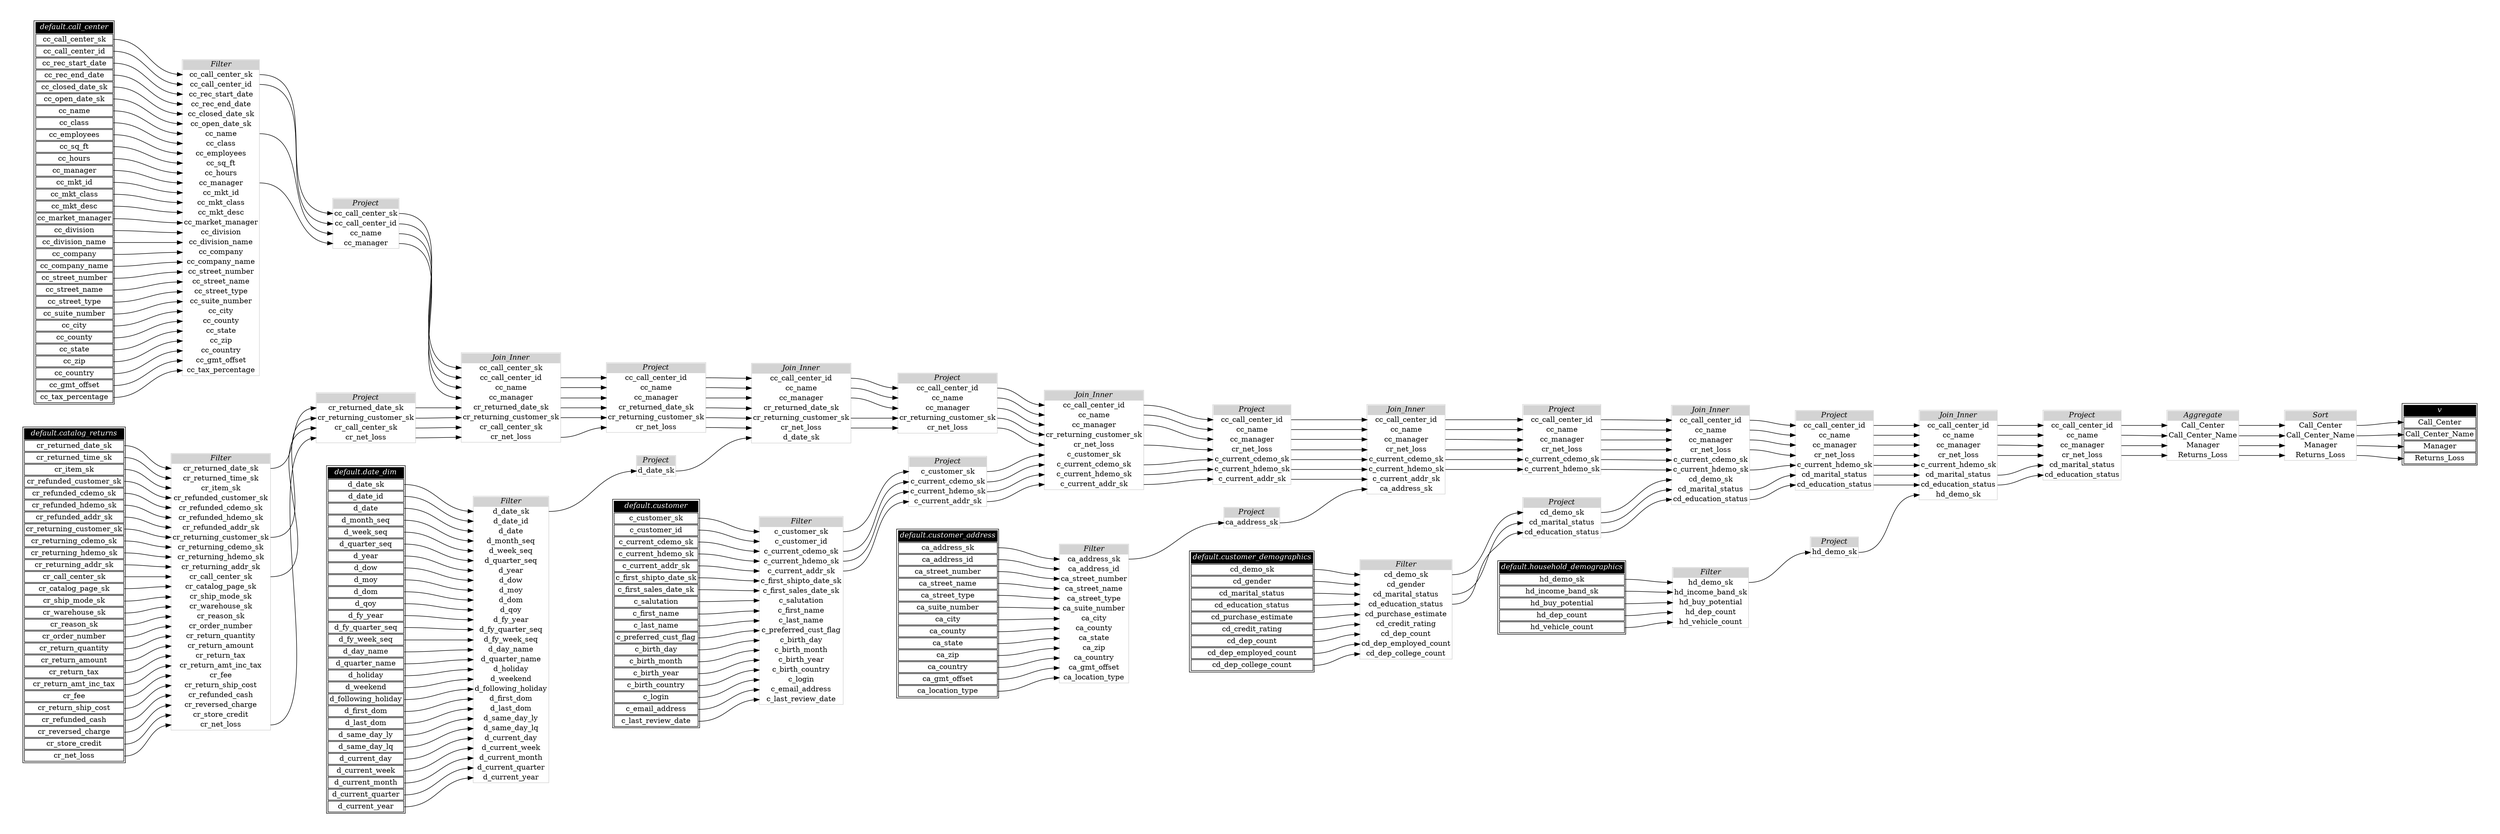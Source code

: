 // Automatically generated by TPCDSFlowTestSuite


digraph {
  graph [pad="0.5" nodesep="0.5" ranksep="1" fontname="Helvetica" rankdir=LR];
  node [shape=plaintext]

  
"Aggregate_0264109" [label=<
<table color="lightgray" border="1" cellborder="0" cellspacing="0">
  <tr><td bgcolor="lightgray" port="nodeName"><i>Aggregate</i></td></tr>
  <tr><td port="0">Call_Center</td></tr>
<tr><td port="1">Call_Center_Name</td></tr>
<tr><td port="2">Manager</td></tr>
<tr><td port="3">Returns_Loss</td></tr>
</table>>];
     

"Filter_1634d13" [label=<
<table color="lightgray" border="1" cellborder="0" cellspacing="0">
  <tr><td bgcolor="lightgray" port="nodeName"><i>Filter</i></td></tr>
  <tr><td port="0">cr_returned_date_sk</td></tr>
<tr><td port="1">cr_returned_time_sk</td></tr>
<tr><td port="2">cr_item_sk</td></tr>
<tr><td port="3">cr_refunded_customer_sk</td></tr>
<tr><td port="4">cr_refunded_cdemo_sk</td></tr>
<tr><td port="5">cr_refunded_hdemo_sk</td></tr>
<tr><td port="6">cr_refunded_addr_sk</td></tr>
<tr><td port="7">cr_returning_customer_sk</td></tr>
<tr><td port="8">cr_returning_cdemo_sk</td></tr>
<tr><td port="9">cr_returning_hdemo_sk</td></tr>
<tr><td port="10">cr_returning_addr_sk</td></tr>
<tr><td port="11">cr_call_center_sk</td></tr>
<tr><td port="12">cr_catalog_page_sk</td></tr>
<tr><td port="13">cr_ship_mode_sk</td></tr>
<tr><td port="14">cr_warehouse_sk</td></tr>
<tr><td port="15">cr_reason_sk</td></tr>
<tr><td port="16">cr_order_number</td></tr>
<tr><td port="17">cr_return_quantity</td></tr>
<tr><td port="18">cr_return_amount</td></tr>
<tr><td port="19">cr_return_tax</td></tr>
<tr><td port="20">cr_return_amt_inc_tax</td></tr>
<tr><td port="21">cr_fee</td></tr>
<tr><td port="22">cr_return_ship_cost</td></tr>
<tr><td port="23">cr_refunded_cash</td></tr>
<tr><td port="24">cr_reversed_charge</td></tr>
<tr><td port="25">cr_store_credit</td></tr>
<tr><td port="26">cr_net_loss</td></tr>
</table>>];
     

"Filter_45ba099" [label=<
<table color="lightgray" border="1" cellborder="0" cellspacing="0">
  <tr><td bgcolor="lightgray" port="nodeName"><i>Filter</i></td></tr>
  <tr><td port="0">ca_address_sk</td></tr>
<tr><td port="1">ca_address_id</td></tr>
<tr><td port="2">ca_street_number</td></tr>
<tr><td port="3">ca_street_name</td></tr>
<tr><td port="4">ca_street_type</td></tr>
<tr><td port="5">ca_suite_number</td></tr>
<tr><td port="6">ca_city</td></tr>
<tr><td port="7">ca_county</td></tr>
<tr><td port="8">ca_state</td></tr>
<tr><td port="9">ca_zip</td></tr>
<tr><td port="10">ca_country</td></tr>
<tr><td port="11">ca_gmt_offset</td></tr>
<tr><td port="12">ca_location_type</td></tr>
</table>>];
     

"Filter_4f0bfdb" [label=<
<table color="lightgray" border="1" cellborder="0" cellspacing="0">
  <tr><td bgcolor="lightgray" port="nodeName"><i>Filter</i></td></tr>
  <tr><td port="0">hd_demo_sk</td></tr>
<tr><td port="1">hd_income_band_sk</td></tr>
<tr><td port="2">hd_buy_potential</td></tr>
<tr><td port="3">hd_dep_count</td></tr>
<tr><td port="4">hd_vehicle_count</td></tr>
</table>>];
     

"Filter_5ec5653" [label=<
<table color="lightgray" border="1" cellborder="0" cellspacing="0">
  <tr><td bgcolor="lightgray" port="nodeName"><i>Filter</i></td></tr>
  <tr><td port="0">cc_call_center_sk</td></tr>
<tr><td port="1">cc_call_center_id</td></tr>
<tr><td port="2">cc_rec_start_date</td></tr>
<tr><td port="3">cc_rec_end_date</td></tr>
<tr><td port="4">cc_closed_date_sk</td></tr>
<tr><td port="5">cc_open_date_sk</td></tr>
<tr><td port="6">cc_name</td></tr>
<tr><td port="7">cc_class</td></tr>
<tr><td port="8">cc_employees</td></tr>
<tr><td port="9">cc_sq_ft</td></tr>
<tr><td port="10">cc_hours</td></tr>
<tr><td port="11">cc_manager</td></tr>
<tr><td port="12">cc_mkt_id</td></tr>
<tr><td port="13">cc_mkt_class</td></tr>
<tr><td port="14">cc_mkt_desc</td></tr>
<tr><td port="15">cc_market_manager</td></tr>
<tr><td port="16">cc_division</td></tr>
<tr><td port="17">cc_division_name</td></tr>
<tr><td port="18">cc_company</td></tr>
<tr><td port="19">cc_company_name</td></tr>
<tr><td port="20">cc_street_number</td></tr>
<tr><td port="21">cc_street_name</td></tr>
<tr><td port="22">cc_street_type</td></tr>
<tr><td port="23">cc_suite_number</td></tr>
<tr><td port="24">cc_city</td></tr>
<tr><td port="25">cc_county</td></tr>
<tr><td port="26">cc_state</td></tr>
<tr><td port="27">cc_zip</td></tr>
<tr><td port="28">cc_country</td></tr>
<tr><td port="29">cc_gmt_offset</td></tr>
<tr><td port="30">cc_tax_percentage</td></tr>
</table>>];
     

"Filter_78e2da9" [label=<
<table color="lightgray" border="1" cellborder="0" cellspacing="0">
  <tr><td bgcolor="lightgray" port="nodeName"><i>Filter</i></td></tr>
  <tr><td port="0">c_customer_sk</td></tr>
<tr><td port="1">c_customer_id</td></tr>
<tr><td port="2">c_current_cdemo_sk</td></tr>
<tr><td port="3">c_current_hdemo_sk</td></tr>
<tr><td port="4">c_current_addr_sk</td></tr>
<tr><td port="5">c_first_shipto_date_sk</td></tr>
<tr><td port="6">c_first_sales_date_sk</td></tr>
<tr><td port="7">c_salutation</td></tr>
<tr><td port="8">c_first_name</td></tr>
<tr><td port="9">c_last_name</td></tr>
<tr><td port="10">c_preferred_cust_flag</td></tr>
<tr><td port="11">c_birth_day</td></tr>
<tr><td port="12">c_birth_month</td></tr>
<tr><td port="13">c_birth_year</td></tr>
<tr><td port="14">c_birth_country</td></tr>
<tr><td port="15">c_login</td></tr>
<tr><td port="16">c_email_address</td></tr>
<tr><td port="17">c_last_review_date</td></tr>
</table>>];
     

"Filter_7a31b2b" [label=<
<table color="lightgray" border="1" cellborder="0" cellspacing="0">
  <tr><td bgcolor="lightgray" port="nodeName"><i>Filter</i></td></tr>
  <tr><td port="0">cd_demo_sk</td></tr>
<tr><td port="1">cd_gender</td></tr>
<tr><td port="2">cd_marital_status</td></tr>
<tr><td port="3">cd_education_status</td></tr>
<tr><td port="4">cd_purchase_estimate</td></tr>
<tr><td port="5">cd_credit_rating</td></tr>
<tr><td port="6">cd_dep_count</td></tr>
<tr><td port="7">cd_dep_employed_count</td></tr>
<tr><td port="8">cd_dep_college_count</td></tr>
</table>>];
     

"Filter_b9e21e7" [label=<
<table color="lightgray" border="1" cellborder="0" cellspacing="0">
  <tr><td bgcolor="lightgray" port="nodeName"><i>Filter</i></td></tr>
  <tr><td port="0">d_date_sk</td></tr>
<tr><td port="1">d_date_id</td></tr>
<tr><td port="2">d_date</td></tr>
<tr><td port="3">d_month_seq</td></tr>
<tr><td port="4">d_week_seq</td></tr>
<tr><td port="5">d_quarter_seq</td></tr>
<tr><td port="6">d_year</td></tr>
<tr><td port="7">d_dow</td></tr>
<tr><td port="8">d_moy</td></tr>
<tr><td port="9">d_dom</td></tr>
<tr><td port="10">d_qoy</td></tr>
<tr><td port="11">d_fy_year</td></tr>
<tr><td port="12">d_fy_quarter_seq</td></tr>
<tr><td port="13">d_fy_week_seq</td></tr>
<tr><td port="14">d_day_name</td></tr>
<tr><td port="15">d_quarter_name</td></tr>
<tr><td port="16">d_holiday</td></tr>
<tr><td port="17">d_weekend</td></tr>
<tr><td port="18">d_following_holiday</td></tr>
<tr><td port="19">d_first_dom</td></tr>
<tr><td port="20">d_last_dom</td></tr>
<tr><td port="21">d_same_day_ly</td></tr>
<tr><td port="22">d_same_day_lq</td></tr>
<tr><td port="23">d_current_day</td></tr>
<tr><td port="24">d_current_week</td></tr>
<tr><td port="25">d_current_month</td></tr>
<tr><td port="26">d_current_quarter</td></tr>
<tr><td port="27">d_current_year</td></tr>
</table>>];
     

"Join_Inner_0d59688" [label=<
<table color="lightgray" border="1" cellborder="0" cellspacing="0">
  <tr><td bgcolor="lightgray" port="nodeName"><i>Join_Inner</i></td></tr>
  <tr><td port="0">cc_call_center_id</td></tr>
<tr><td port="1">cc_name</td></tr>
<tr><td port="2">cc_manager</td></tr>
<tr><td port="3">cr_returning_customer_sk</td></tr>
<tr><td port="4">cr_net_loss</td></tr>
<tr><td port="5">c_customer_sk</td></tr>
<tr><td port="6">c_current_cdemo_sk</td></tr>
<tr><td port="7">c_current_hdemo_sk</td></tr>
<tr><td port="8">c_current_addr_sk</td></tr>
</table>>];
     

"Join_Inner_2862f16" [label=<
<table color="lightgray" border="1" cellborder="0" cellspacing="0">
  <tr><td bgcolor="lightgray" port="nodeName"><i>Join_Inner</i></td></tr>
  <tr><td port="0">cc_call_center_id</td></tr>
<tr><td port="1">cc_name</td></tr>
<tr><td port="2">cc_manager</td></tr>
<tr><td port="3">cr_net_loss</td></tr>
<tr><td port="4">c_current_hdemo_sk</td></tr>
<tr><td port="5">cd_marital_status</td></tr>
<tr><td port="6">cd_education_status</td></tr>
<tr><td port="7">hd_demo_sk</td></tr>
</table>>];
     

"Join_Inner_36c38cb" [label=<
<table color="lightgray" border="1" cellborder="0" cellspacing="0">
  <tr><td bgcolor="lightgray" port="nodeName"><i>Join_Inner</i></td></tr>
  <tr><td port="0">cc_call_center_id</td></tr>
<tr><td port="1">cc_name</td></tr>
<tr><td port="2">cc_manager</td></tr>
<tr><td port="3">cr_net_loss</td></tr>
<tr><td port="4">c_current_cdemo_sk</td></tr>
<tr><td port="5">c_current_hdemo_sk</td></tr>
<tr><td port="6">cd_demo_sk</td></tr>
<tr><td port="7">cd_marital_status</td></tr>
<tr><td port="8">cd_education_status</td></tr>
</table>>];
     

"Join_Inner_7b4dc1e" [label=<
<table color="lightgray" border="1" cellborder="0" cellspacing="0">
  <tr><td bgcolor="lightgray" port="nodeName"><i>Join_Inner</i></td></tr>
  <tr><td port="0">cc_call_center_id</td></tr>
<tr><td port="1">cc_name</td></tr>
<tr><td port="2">cc_manager</td></tr>
<tr><td port="3">cr_net_loss</td></tr>
<tr><td port="4">c_current_cdemo_sk</td></tr>
<tr><td port="5">c_current_hdemo_sk</td></tr>
<tr><td port="6">c_current_addr_sk</td></tr>
<tr><td port="7">ca_address_sk</td></tr>
</table>>];
     

"Join_Inner_8f0c2de" [label=<
<table color="lightgray" border="1" cellborder="0" cellspacing="0">
  <tr><td bgcolor="lightgray" port="nodeName"><i>Join_Inner</i></td></tr>
  <tr><td port="0">cc_call_center_sk</td></tr>
<tr><td port="1">cc_call_center_id</td></tr>
<tr><td port="2">cc_name</td></tr>
<tr><td port="3">cc_manager</td></tr>
<tr><td port="4">cr_returned_date_sk</td></tr>
<tr><td port="5">cr_returning_customer_sk</td></tr>
<tr><td port="6">cr_call_center_sk</td></tr>
<tr><td port="7">cr_net_loss</td></tr>
</table>>];
     

"Join_Inner_def7a7f" [label=<
<table color="lightgray" border="1" cellborder="0" cellspacing="0">
  <tr><td bgcolor="lightgray" port="nodeName"><i>Join_Inner</i></td></tr>
  <tr><td port="0">cc_call_center_id</td></tr>
<tr><td port="1">cc_name</td></tr>
<tr><td port="2">cc_manager</td></tr>
<tr><td port="3">cr_returned_date_sk</td></tr>
<tr><td port="4">cr_returning_customer_sk</td></tr>
<tr><td port="5">cr_net_loss</td></tr>
<tr><td port="6">d_date_sk</td></tr>
</table>>];
     

"Project_118fc36" [label=<
<table color="lightgray" border="1" cellborder="0" cellspacing="0">
  <tr><td bgcolor="lightgray" port="nodeName"><i>Project</i></td></tr>
  <tr><td port="0">cc_call_center_id</td></tr>
<tr><td port="1">cc_name</td></tr>
<tr><td port="2">cc_manager</td></tr>
<tr><td port="3">cr_net_loss</td></tr>
<tr><td port="4">c_current_hdemo_sk</td></tr>
<tr><td port="5">cd_marital_status</td></tr>
<tr><td port="6">cd_education_status</td></tr>
</table>>];
     

"Project_1a13787" [label=<
<table color="lightgray" border="1" cellborder="0" cellspacing="0">
  <tr><td bgcolor="lightgray" port="nodeName"><i>Project</i></td></tr>
  <tr><td port="0">cc_call_center_id</td></tr>
<tr><td port="1">cc_name</td></tr>
<tr><td port="2">cc_manager</td></tr>
<tr><td port="3">cr_net_loss</td></tr>
<tr><td port="4">c_current_cdemo_sk</td></tr>
<tr><td port="5">c_current_hdemo_sk</td></tr>
</table>>];
     

"Project_21682db" [label=<
<table color="lightgray" border="1" cellborder="0" cellspacing="0">
  <tr><td bgcolor="lightgray" port="nodeName"><i>Project</i></td></tr>
  <tr><td port="0">cc_call_center_id</td></tr>
<tr><td port="1">cc_name</td></tr>
<tr><td port="2">cc_manager</td></tr>
<tr><td port="3">cr_net_loss</td></tr>
<tr><td port="4">c_current_cdemo_sk</td></tr>
<tr><td port="5">c_current_hdemo_sk</td></tr>
<tr><td port="6">c_current_addr_sk</td></tr>
</table>>];
     

"Project_2e2f52d" [label=<
<table color="lightgray" border="1" cellborder="0" cellspacing="0">
  <tr><td bgcolor="lightgray" port="nodeName"><i>Project</i></td></tr>
  <tr><td port="0">d_date_sk</td></tr>
</table>>];
     

"Project_3afa4ab" [label=<
<table color="lightgray" border="1" cellborder="0" cellspacing="0">
  <tr><td bgcolor="lightgray" port="nodeName"><i>Project</i></td></tr>
  <tr><td port="0">cc_call_center_id</td></tr>
<tr><td port="1">cc_name</td></tr>
<tr><td port="2">cc_manager</td></tr>
<tr><td port="3">cr_returned_date_sk</td></tr>
<tr><td port="4">cr_returning_customer_sk</td></tr>
<tr><td port="5">cr_net_loss</td></tr>
</table>>];
     

"Project_6776049" [label=<
<table color="lightgray" border="1" cellborder="0" cellspacing="0">
  <tr><td bgcolor="lightgray" port="nodeName"><i>Project</i></td></tr>
  <tr><td port="0">cc_call_center_id</td></tr>
<tr><td port="1">cc_name</td></tr>
<tr><td port="2">cc_manager</td></tr>
<tr><td port="3">cr_net_loss</td></tr>
<tr><td port="4">cd_marital_status</td></tr>
<tr><td port="5">cd_education_status</td></tr>
</table>>];
     

"Project_73c7f42" [label=<
<table color="lightgray" border="1" cellborder="0" cellspacing="0">
  <tr><td bgcolor="lightgray" port="nodeName"><i>Project</i></td></tr>
  <tr><td port="0">cc_call_center_id</td></tr>
<tr><td port="1">cc_name</td></tr>
<tr><td port="2">cc_manager</td></tr>
<tr><td port="3">cr_returning_customer_sk</td></tr>
<tr><td port="4">cr_net_loss</td></tr>
</table>>];
     

"Project_89057e4" [label=<
<table color="lightgray" border="1" cellborder="0" cellspacing="0">
  <tr><td bgcolor="lightgray" port="nodeName"><i>Project</i></td></tr>
  <tr><td port="0">ca_address_sk</td></tr>
</table>>];
     

"Project_9862a3a" [label=<
<table color="lightgray" border="1" cellborder="0" cellspacing="0">
  <tr><td bgcolor="lightgray" port="nodeName"><i>Project</i></td></tr>
  <tr><td port="0">cd_demo_sk</td></tr>
<tr><td port="1">cd_marital_status</td></tr>
<tr><td port="2">cd_education_status</td></tr>
</table>>];
     

"Project_a8fd890" [label=<
<table color="lightgray" border="1" cellborder="0" cellspacing="0">
  <tr><td bgcolor="lightgray" port="nodeName"><i>Project</i></td></tr>
  <tr><td port="0">cc_call_center_sk</td></tr>
<tr><td port="1">cc_call_center_id</td></tr>
<tr><td port="2">cc_name</td></tr>
<tr><td port="3">cc_manager</td></tr>
</table>>];
     

"Project_ea3721a" [label=<
<table color="lightgray" border="1" cellborder="0" cellspacing="0">
  <tr><td bgcolor="lightgray" port="nodeName"><i>Project</i></td></tr>
  <tr><td port="0">cr_returned_date_sk</td></tr>
<tr><td port="1">cr_returning_customer_sk</td></tr>
<tr><td port="2">cr_call_center_sk</td></tr>
<tr><td port="3">cr_net_loss</td></tr>
</table>>];
     

"Project_f1d15e2" [label=<
<table color="lightgray" border="1" cellborder="0" cellspacing="0">
  <tr><td bgcolor="lightgray" port="nodeName"><i>Project</i></td></tr>
  <tr><td port="0">c_customer_sk</td></tr>
<tr><td port="1">c_current_cdemo_sk</td></tr>
<tr><td port="2">c_current_hdemo_sk</td></tr>
<tr><td port="3">c_current_addr_sk</td></tr>
</table>>];
     

"Project_f65516b" [label=<
<table color="lightgray" border="1" cellborder="0" cellspacing="0">
  <tr><td bgcolor="lightgray" port="nodeName"><i>Project</i></td></tr>
  <tr><td port="0">hd_demo_sk</td></tr>
</table>>];
     

"Sort_9723f83" [label=<
<table color="lightgray" border="1" cellborder="0" cellspacing="0">
  <tr><td bgcolor="lightgray" port="nodeName"><i>Sort</i></td></tr>
  <tr><td port="0">Call_Center</td></tr>
<tr><td port="1">Call_Center_Name</td></tr>
<tr><td port="2">Manager</td></tr>
<tr><td port="3">Returns_Loss</td></tr>
</table>>];
     

"default.call_center" [color="black" label=<
<table>
  <tr><td bgcolor="black" port="nodeName"><i><font color="white">default.call_center</font></i></td></tr>
  <tr><td port="0">cc_call_center_sk</td></tr>
<tr><td port="1">cc_call_center_id</td></tr>
<tr><td port="2">cc_rec_start_date</td></tr>
<tr><td port="3">cc_rec_end_date</td></tr>
<tr><td port="4">cc_closed_date_sk</td></tr>
<tr><td port="5">cc_open_date_sk</td></tr>
<tr><td port="6">cc_name</td></tr>
<tr><td port="7">cc_class</td></tr>
<tr><td port="8">cc_employees</td></tr>
<tr><td port="9">cc_sq_ft</td></tr>
<tr><td port="10">cc_hours</td></tr>
<tr><td port="11">cc_manager</td></tr>
<tr><td port="12">cc_mkt_id</td></tr>
<tr><td port="13">cc_mkt_class</td></tr>
<tr><td port="14">cc_mkt_desc</td></tr>
<tr><td port="15">cc_market_manager</td></tr>
<tr><td port="16">cc_division</td></tr>
<tr><td port="17">cc_division_name</td></tr>
<tr><td port="18">cc_company</td></tr>
<tr><td port="19">cc_company_name</td></tr>
<tr><td port="20">cc_street_number</td></tr>
<tr><td port="21">cc_street_name</td></tr>
<tr><td port="22">cc_street_type</td></tr>
<tr><td port="23">cc_suite_number</td></tr>
<tr><td port="24">cc_city</td></tr>
<tr><td port="25">cc_county</td></tr>
<tr><td port="26">cc_state</td></tr>
<tr><td port="27">cc_zip</td></tr>
<tr><td port="28">cc_country</td></tr>
<tr><td port="29">cc_gmt_offset</td></tr>
<tr><td port="30">cc_tax_percentage</td></tr>
</table>>];
     

"default.catalog_returns" [color="black" label=<
<table>
  <tr><td bgcolor="black" port="nodeName"><i><font color="white">default.catalog_returns</font></i></td></tr>
  <tr><td port="0">cr_returned_date_sk</td></tr>
<tr><td port="1">cr_returned_time_sk</td></tr>
<tr><td port="2">cr_item_sk</td></tr>
<tr><td port="3">cr_refunded_customer_sk</td></tr>
<tr><td port="4">cr_refunded_cdemo_sk</td></tr>
<tr><td port="5">cr_refunded_hdemo_sk</td></tr>
<tr><td port="6">cr_refunded_addr_sk</td></tr>
<tr><td port="7">cr_returning_customer_sk</td></tr>
<tr><td port="8">cr_returning_cdemo_sk</td></tr>
<tr><td port="9">cr_returning_hdemo_sk</td></tr>
<tr><td port="10">cr_returning_addr_sk</td></tr>
<tr><td port="11">cr_call_center_sk</td></tr>
<tr><td port="12">cr_catalog_page_sk</td></tr>
<tr><td port="13">cr_ship_mode_sk</td></tr>
<tr><td port="14">cr_warehouse_sk</td></tr>
<tr><td port="15">cr_reason_sk</td></tr>
<tr><td port="16">cr_order_number</td></tr>
<tr><td port="17">cr_return_quantity</td></tr>
<tr><td port="18">cr_return_amount</td></tr>
<tr><td port="19">cr_return_tax</td></tr>
<tr><td port="20">cr_return_amt_inc_tax</td></tr>
<tr><td port="21">cr_fee</td></tr>
<tr><td port="22">cr_return_ship_cost</td></tr>
<tr><td port="23">cr_refunded_cash</td></tr>
<tr><td port="24">cr_reversed_charge</td></tr>
<tr><td port="25">cr_store_credit</td></tr>
<tr><td port="26">cr_net_loss</td></tr>
</table>>];
     

"default.customer" [color="black" label=<
<table>
  <tr><td bgcolor="black" port="nodeName"><i><font color="white">default.customer</font></i></td></tr>
  <tr><td port="0">c_customer_sk</td></tr>
<tr><td port="1">c_customer_id</td></tr>
<tr><td port="2">c_current_cdemo_sk</td></tr>
<tr><td port="3">c_current_hdemo_sk</td></tr>
<tr><td port="4">c_current_addr_sk</td></tr>
<tr><td port="5">c_first_shipto_date_sk</td></tr>
<tr><td port="6">c_first_sales_date_sk</td></tr>
<tr><td port="7">c_salutation</td></tr>
<tr><td port="8">c_first_name</td></tr>
<tr><td port="9">c_last_name</td></tr>
<tr><td port="10">c_preferred_cust_flag</td></tr>
<tr><td port="11">c_birth_day</td></tr>
<tr><td port="12">c_birth_month</td></tr>
<tr><td port="13">c_birth_year</td></tr>
<tr><td port="14">c_birth_country</td></tr>
<tr><td port="15">c_login</td></tr>
<tr><td port="16">c_email_address</td></tr>
<tr><td port="17">c_last_review_date</td></tr>
</table>>];
     

"default.customer_address" [color="black" label=<
<table>
  <tr><td bgcolor="black" port="nodeName"><i><font color="white">default.customer_address</font></i></td></tr>
  <tr><td port="0">ca_address_sk</td></tr>
<tr><td port="1">ca_address_id</td></tr>
<tr><td port="2">ca_street_number</td></tr>
<tr><td port="3">ca_street_name</td></tr>
<tr><td port="4">ca_street_type</td></tr>
<tr><td port="5">ca_suite_number</td></tr>
<tr><td port="6">ca_city</td></tr>
<tr><td port="7">ca_county</td></tr>
<tr><td port="8">ca_state</td></tr>
<tr><td port="9">ca_zip</td></tr>
<tr><td port="10">ca_country</td></tr>
<tr><td port="11">ca_gmt_offset</td></tr>
<tr><td port="12">ca_location_type</td></tr>
</table>>];
     

"default.customer_demographics" [color="black" label=<
<table>
  <tr><td bgcolor="black" port="nodeName"><i><font color="white">default.customer_demographics</font></i></td></tr>
  <tr><td port="0">cd_demo_sk</td></tr>
<tr><td port="1">cd_gender</td></tr>
<tr><td port="2">cd_marital_status</td></tr>
<tr><td port="3">cd_education_status</td></tr>
<tr><td port="4">cd_purchase_estimate</td></tr>
<tr><td port="5">cd_credit_rating</td></tr>
<tr><td port="6">cd_dep_count</td></tr>
<tr><td port="7">cd_dep_employed_count</td></tr>
<tr><td port="8">cd_dep_college_count</td></tr>
</table>>];
     

"default.date_dim" [color="black" label=<
<table>
  <tr><td bgcolor="black" port="nodeName"><i><font color="white">default.date_dim</font></i></td></tr>
  <tr><td port="0">d_date_sk</td></tr>
<tr><td port="1">d_date_id</td></tr>
<tr><td port="2">d_date</td></tr>
<tr><td port="3">d_month_seq</td></tr>
<tr><td port="4">d_week_seq</td></tr>
<tr><td port="5">d_quarter_seq</td></tr>
<tr><td port="6">d_year</td></tr>
<tr><td port="7">d_dow</td></tr>
<tr><td port="8">d_moy</td></tr>
<tr><td port="9">d_dom</td></tr>
<tr><td port="10">d_qoy</td></tr>
<tr><td port="11">d_fy_year</td></tr>
<tr><td port="12">d_fy_quarter_seq</td></tr>
<tr><td port="13">d_fy_week_seq</td></tr>
<tr><td port="14">d_day_name</td></tr>
<tr><td port="15">d_quarter_name</td></tr>
<tr><td port="16">d_holiday</td></tr>
<tr><td port="17">d_weekend</td></tr>
<tr><td port="18">d_following_holiday</td></tr>
<tr><td port="19">d_first_dom</td></tr>
<tr><td port="20">d_last_dom</td></tr>
<tr><td port="21">d_same_day_ly</td></tr>
<tr><td port="22">d_same_day_lq</td></tr>
<tr><td port="23">d_current_day</td></tr>
<tr><td port="24">d_current_week</td></tr>
<tr><td port="25">d_current_month</td></tr>
<tr><td port="26">d_current_quarter</td></tr>
<tr><td port="27">d_current_year</td></tr>
</table>>];
     

"default.household_demographics" [color="black" label=<
<table>
  <tr><td bgcolor="black" port="nodeName"><i><font color="white">default.household_demographics</font></i></td></tr>
  <tr><td port="0">hd_demo_sk</td></tr>
<tr><td port="1">hd_income_band_sk</td></tr>
<tr><td port="2">hd_buy_potential</td></tr>
<tr><td port="3">hd_dep_count</td></tr>
<tr><td port="4">hd_vehicle_count</td></tr>
</table>>];
     

"v" [color="black" label=<
<table>
  <tr><td bgcolor="black" port="nodeName"><i><font color="white">v</font></i></td></tr>
  <tr><td port="0">Call_Center</td></tr>
<tr><td port="1">Call_Center_Name</td></tr>
<tr><td port="2">Manager</td></tr>
<tr><td port="3">Returns_Loss</td></tr>
</table>>];
     
  "Aggregate_0264109":0 -> "Sort_9723f83":0;
"Aggregate_0264109":1 -> "Sort_9723f83":1;
"Aggregate_0264109":2 -> "Sort_9723f83":2;
"Aggregate_0264109":3 -> "Sort_9723f83":3;
"Filter_1634d13":0 -> "Project_ea3721a":0;
"Filter_1634d13":11 -> "Project_ea3721a":2;
"Filter_1634d13":26 -> "Project_ea3721a":3;
"Filter_1634d13":7 -> "Project_ea3721a":1;
"Filter_45ba099":0 -> "Project_89057e4":0;
"Filter_4f0bfdb":0 -> "Project_f65516b":0;
"Filter_5ec5653":0 -> "Project_a8fd890":0;
"Filter_5ec5653":1 -> "Project_a8fd890":1;
"Filter_5ec5653":11 -> "Project_a8fd890":3;
"Filter_5ec5653":6 -> "Project_a8fd890":2;
"Filter_78e2da9":0 -> "Project_f1d15e2":0;
"Filter_78e2da9":2 -> "Project_f1d15e2":1;
"Filter_78e2da9":3 -> "Project_f1d15e2":2;
"Filter_78e2da9":4 -> "Project_f1d15e2":3;
"Filter_7a31b2b":0 -> "Project_9862a3a":0;
"Filter_7a31b2b":2 -> "Project_9862a3a":1;
"Filter_7a31b2b":3 -> "Project_9862a3a":2;
"Filter_b9e21e7":0 -> "Project_2e2f52d":0;
"Join_Inner_0d59688":0 -> "Project_21682db":0;
"Join_Inner_0d59688":1 -> "Project_21682db":1;
"Join_Inner_0d59688":2 -> "Project_21682db":2;
"Join_Inner_0d59688":4 -> "Project_21682db":3;
"Join_Inner_0d59688":6 -> "Project_21682db":4;
"Join_Inner_0d59688":7 -> "Project_21682db":5;
"Join_Inner_0d59688":8 -> "Project_21682db":6;
"Join_Inner_2862f16":0 -> "Project_6776049":0;
"Join_Inner_2862f16":1 -> "Project_6776049":1;
"Join_Inner_2862f16":2 -> "Project_6776049":2;
"Join_Inner_2862f16":3 -> "Project_6776049":3;
"Join_Inner_2862f16":5 -> "Project_6776049":4;
"Join_Inner_2862f16":6 -> "Project_6776049":5;
"Join_Inner_36c38cb":0 -> "Project_118fc36":0;
"Join_Inner_36c38cb":1 -> "Project_118fc36":1;
"Join_Inner_36c38cb":2 -> "Project_118fc36":2;
"Join_Inner_36c38cb":3 -> "Project_118fc36":3;
"Join_Inner_36c38cb":5 -> "Project_118fc36":4;
"Join_Inner_36c38cb":7 -> "Project_118fc36":5;
"Join_Inner_36c38cb":8 -> "Project_118fc36":6;
"Join_Inner_7b4dc1e":0 -> "Project_1a13787":0;
"Join_Inner_7b4dc1e":1 -> "Project_1a13787":1;
"Join_Inner_7b4dc1e":2 -> "Project_1a13787":2;
"Join_Inner_7b4dc1e":3 -> "Project_1a13787":3;
"Join_Inner_7b4dc1e":4 -> "Project_1a13787":4;
"Join_Inner_7b4dc1e":5 -> "Project_1a13787":5;
"Join_Inner_8f0c2de":1 -> "Project_3afa4ab":0;
"Join_Inner_8f0c2de":2 -> "Project_3afa4ab":1;
"Join_Inner_8f0c2de":3 -> "Project_3afa4ab":2;
"Join_Inner_8f0c2de":4 -> "Project_3afa4ab":3;
"Join_Inner_8f0c2de":5 -> "Project_3afa4ab":4;
"Join_Inner_8f0c2de":7 -> "Project_3afa4ab":5;
"Join_Inner_def7a7f":0 -> "Project_73c7f42":0;
"Join_Inner_def7a7f":1 -> "Project_73c7f42":1;
"Join_Inner_def7a7f":2 -> "Project_73c7f42":2;
"Join_Inner_def7a7f":4 -> "Project_73c7f42":3;
"Join_Inner_def7a7f":5 -> "Project_73c7f42":4;
"Project_118fc36":0 -> "Join_Inner_2862f16":0;
"Project_118fc36":1 -> "Join_Inner_2862f16":1;
"Project_118fc36":2 -> "Join_Inner_2862f16":2;
"Project_118fc36":3 -> "Join_Inner_2862f16":3;
"Project_118fc36":4 -> "Join_Inner_2862f16":4;
"Project_118fc36":5 -> "Join_Inner_2862f16":5;
"Project_118fc36":6 -> "Join_Inner_2862f16":6;
"Project_1a13787":0 -> "Join_Inner_36c38cb":0;
"Project_1a13787":1 -> "Join_Inner_36c38cb":1;
"Project_1a13787":2 -> "Join_Inner_36c38cb":2;
"Project_1a13787":3 -> "Join_Inner_36c38cb":3;
"Project_1a13787":4 -> "Join_Inner_36c38cb":4;
"Project_1a13787":5 -> "Join_Inner_36c38cb":5;
"Project_21682db":0 -> "Join_Inner_7b4dc1e":0;
"Project_21682db":1 -> "Join_Inner_7b4dc1e":1;
"Project_21682db":2 -> "Join_Inner_7b4dc1e":2;
"Project_21682db":3 -> "Join_Inner_7b4dc1e":3;
"Project_21682db":4 -> "Join_Inner_7b4dc1e":4;
"Project_21682db":5 -> "Join_Inner_7b4dc1e":5;
"Project_21682db":6 -> "Join_Inner_7b4dc1e":6;
"Project_2e2f52d":0 -> "Join_Inner_def7a7f":6;
"Project_3afa4ab":0 -> "Join_Inner_def7a7f":0;
"Project_3afa4ab":1 -> "Join_Inner_def7a7f":1;
"Project_3afa4ab":2 -> "Join_Inner_def7a7f":2;
"Project_3afa4ab":3 -> "Join_Inner_def7a7f":3;
"Project_3afa4ab":4 -> "Join_Inner_def7a7f":4;
"Project_3afa4ab":5 -> "Join_Inner_def7a7f":5;
"Project_6776049":0 -> "Aggregate_0264109":0;
"Project_6776049":1 -> "Aggregate_0264109":1;
"Project_6776049":2 -> "Aggregate_0264109":2;
"Project_6776049":3 -> "Aggregate_0264109":3;
"Project_73c7f42":0 -> "Join_Inner_0d59688":0;
"Project_73c7f42":1 -> "Join_Inner_0d59688":1;
"Project_73c7f42":2 -> "Join_Inner_0d59688":2;
"Project_73c7f42":3 -> "Join_Inner_0d59688":3;
"Project_73c7f42":4 -> "Join_Inner_0d59688":4;
"Project_89057e4":0 -> "Join_Inner_7b4dc1e":7;
"Project_9862a3a":0 -> "Join_Inner_36c38cb":6;
"Project_9862a3a":1 -> "Join_Inner_36c38cb":7;
"Project_9862a3a":2 -> "Join_Inner_36c38cb":8;
"Project_a8fd890":0 -> "Join_Inner_8f0c2de":0;
"Project_a8fd890":1 -> "Join_Inner_8f0c2de":1;
"Project_a8fd890":2 -> "Join_Inner_8f0c2de":2;
"Project_a8fd890":3 -> "Join_Inner_8f0c2de":3;
"Project_ea3721a":0 -> "Join_Inner_8f0c2de":4;
"Project_ea3721a":1 -> "Join_Inner_8f0c2de":5;
"Project_ea3721a":2 -> "Join_Inner_8f0c2de":6;
"Project_ea3721a":3 -> "Join_Inner_8f0c2de":7;
"Project_f1d15e2":0 -> "Join_Inner_0d59688":5;
"Project_f1d15e2":1 -> "Join_Inner_0d59688":6;
"Project_f1d15e2":2 -> "Join_Inner_0d59688":7;
"Project_f1d15e2":3 -> "Join_Inner_0d59688":8;
"Project_f65516b":0 -> "Join_Inner_2862f16":7;
"Sort_9723f83":0 -> "v":0;
"Sort_9723f83":1 -> "v":1;
"Sort_9723f83":2 -> "v":2;
"Sort_9723f83":3 -> "v":3;
"default.call_center":0 -> "Filter_5ec5653":0;
"default.call_center":1 -> "Filter_5ec5653":1;
"default.call_center":10 -> "Filter_5ec5653":10;
"default.call_center":11 -> "Filter_5ec5653":11;
"default.call_center":12 -> "Filter_5ec5653":12;
"default.call_center":13 -> "Filter_5ec5653":13;
"default.call_center":14 -> "Filter_5ec5653":14;
"default.call_center":15 -> "Filter_5ec5653":15;
"default.call_center":16 -> "Filter_5ec5653":16;
"default.call_center":17 -> "Filter_5ec5653":17;
"default.call_center":18 -> "Filter_5ec5653":18;
"default.call_center":19 -> "Filter_5ec5653":19;
"default.call_center":2 -> "Filter_5ec5653":2;
"default.call_center":20 -> "Filter_5ec5653":20;
"default.call_center":21 -> "Filter_5ec5653":21;
"default.call_center":22 -> "Filter_5ec5653":22;
"default.call_center":23 -> "Filter_5ec5653":23;
"default.call_center":24 -> "Filter_5ec5653":24;
"default.call_center":25 -> "Filter_5ec5653":25;
"default.call_center":26 -> "Filter_5ec5653":26;
"default.call_center":27 -> "Filter_5ec5653":27;
"default.call_center":28 -> "Filter_5ec5653":28;
"default.call_center":29 -> "Filter_5ec5653":29;
"default.call_center":3 -> "Filter_5ec5653":3;
"default.call_center":30 -> "Filter_5ec5653":30;
"default.call_center":4 -> "Filter_5ec5653":4;
"default.call_center":5 -> "Filter_5ec5653":5;
"default.call_center":6 -> "Filter_5ec5653":6;
"default.call_center":7 -> "Filter_5ec5653":7;
"default.call_center":8 -> "Filter_5ec5653":8;
"default.call_center":9 -> "Filter_5ec5653":9;
"default.catalog_returns":0 -> "Filter_1634d13":0;
"default.catalog_returns":1 -> "Filter_1634d13":1;
"default.catalog_returns":10 -> "Filter_1634d13":10;
"default.catalog_returns":11 -> "Filter_1634d13":11;
"default.catalog_returns":12 -> "Filter_1634d13":12;
"default.catalog_returns":13 -> "Filter_1634d13":13;
"default.catalog_returns":14 -> "Filter_1634d13":14;
"default.catalog_returns":15 -> "Filter_1634d13":15;
"default.catalog_returns":16 -> "Filter_1634d13":16;
"default.catalog_returns":17 -> "Filter_1634d13":17;
"default.catalog_returns":18 -> "Filter_1634d13":18;
"default.catalog_returns":19 -> "Filter_1634d13":19;
"default.catalog_returns":2 -> "Filter_1634d13":2;
"default.catalog_returns":20 -> "Filter_1634d13":20;
"default.catalog_returns":21 -> "Filter_1634d13":21;
"default.catalog_returns":22 -> "Filter_1634d13":22;
"default.catalog_returns":23 -> "Filter_1634d13":23;
"default.catalog_returns":24 -> "Filter_1634d13":24;
"default.catalog_returns":25 -> "Filter_1634d13":25;
"default.catalog_returns":26 -> "Filter_1634d13":26;
"default.catalog_returns":3 -> "Filter_1634d13":3;
"default.catalog_returns":4 -> "Filter_1634d13":4;
"default.catalog_returns":5 -> "Filter_1634d13":5;
"default.catalog_returns":6 -> "Filter_1634d13":6;
"default.catalog_returns":7 -> "Filter_1634d13":7;
"default.catalog_returns":8 -> "Filter_1634d13":8;
"default.catalog_returns":9 -> "Filter_1634d13":9;
"default.customer":0 -> "Filter_78e2da9":0;
"default.customer":1 -> "Filter_78e2da9":1;
"default.customer":10 -> "Filter_78e2da9":10;
"default.customer":11 -> "Filter_78e2da9":11;
"default.customer":12 -> "Filter_78e2da9":12;
"default.customer":13 -> "Filter_78e2da9":13;
"default.customer":14 -> "Filter_78e2da9":14;
"default.customer":15 -> "Filter_78e2da9":15;
"default.customer":16 -> "Filter_78e2da9":16;
"default.customer":17 -> "Filter_78e2da9":17;
"default.customer":2 -> "Filter_78e2da9":2;
"default.customer":3 -> "Filter_78e2da9":3;
"default.customer":4 -> "Filter_78e2da9":4;
"default.customer":5 -> "Filter_78e2da9":5;
"default.customer":6 -> "Filter_78e2da9":6;
"default.customer":7 -> "Filter_78e2da9":7;
"default.customer":8 -> "Filter_78e2da9":8;
"default.customer":9 -> "Filter_78e2da9":9;
"default.customer_address":0 -> "Filter_45ba099":0;
"default.customer_address":1 -> "Filter_45ba099":1;
"default.customer_address":10 -> "Filter_45ba099":10;
"default.customer_address":11 -> "Filter_45ba099":11;
"default.customer_address":12 -> "Filter_45ba099":12;
"default.customer_address":2 -> "Filter_45ba099":2;
"default.customer_address":3 -> "Filter_45ba099":3;
"default.customer_address":4 -> "Filter_45ba099":4;
"default.customer_address":5 -> "Filter_45ba099":5;
"default.customer_address":6 -> "Filter_45ba099":6;
"default.customer_address":7 -> "Filter_45ba099":7;
"default.customer_address":8 -> "Filter_45ba099":8;
"default.customer_address":9 -> "Filter_45ba099":9;
"default.customer_demographics":0 -> "Filter_7a31b2b":0;
"default.customer_demographics":1 -> "Filter_7a31b2b":1;
"default.customer_demographics":2 -> "Filter_7a31b2b":2;
"default.customer_demographics":3 -> "Filter_7a31b2b":3;
"default.customer_demographics":4 -> "Filter_7a31b2b":4;
"default.customer_demographics":5 -> "Filter_7a31b2b":5;
"default.customer_demographics":6 -> "Filter_7a31b2b":6;
"default.customer_demographics":7 -> "Filter_7a31b2b":7;
"default.customer_demographics":8 -> "Filter_7a31b2b":8;
"default.date_dim":0 -> "Filter_b9e21e7":0;
"default.date_dim":1 -> "Filter_b9e21e7":1;
"default.date_dim":10 -> "Filter_b9e21e7":10;
"default.date_dim":11 -> "Filter_b9e21e7":11;
"default.date_dim":12 -> "Filter_b9e21e7":12;
"default.date_dim":13 -> "Filter_b9e21e7":13;
"default.date_dim":14 -> "Filter_b9e21e7":14;
"default.date_dim":15 -> "Filter_b9e21e7":15;
"default.date_dim":16 -> "Filter_b9e21e7":16;
"default.date_dim":17 -> "Filter_b9e21e7":17;
"default.date_dim":18 -> "Filter_b9e21e7":18;
"default.date_dim":19 -> "Filter_b9e21e7":19;
"default.date_dim":2 -> "Filter_b9e21e7":2;
"default.date_dim":20 -> "Filter_b9e21e7":20;
"default.date_dim":21 -> "Filter_b9e21e7":21;
"default.date_dim":22 -> "Filter_b9e21e7":22;
"default.date_dim":23 -> "Filter_b9e21e7":23;
"default.date_dim":24 -> "Filter_b9e21e7":24;
"default.date_dim":25 -> "Filter_b9e21e7":25;
"default.date_dim":26 -> "Filter_b9e21e7":26;
"default.date_dim":27 -> "Filter_b9e21e7":27;
"default.date_dim":3 -> "Filter_b9e21e7":3;
"default.date_dim":4 -> "Filter_b9e21e7":4;
"default.date_dim":5 -> "Filter_b9e21e7":5;
"default.date_dim":6 -> "Filter_b9e21e7":6;
"default.date_dim":7 -> "Filter_b9e21e7":7;
"default.date_dim":8 -> "Filter_b9e21e7":8;
"default.date_dim":9 -> "Filter_b9e21e7":9;
"default.household_demographics":0 -> "Filter_4f0bfdb":0;
"default.household_demographics":1 -> "Filter_4f0bfdb":1;
"default.household_demographics":2 -> "Filter_4f0bfdb":2;
"default.household_demographics":3 -> "Filter_4f0bfdb":3;
"default.household_demographics":4 -> "Filter_4f0bfdb":4;
}
       